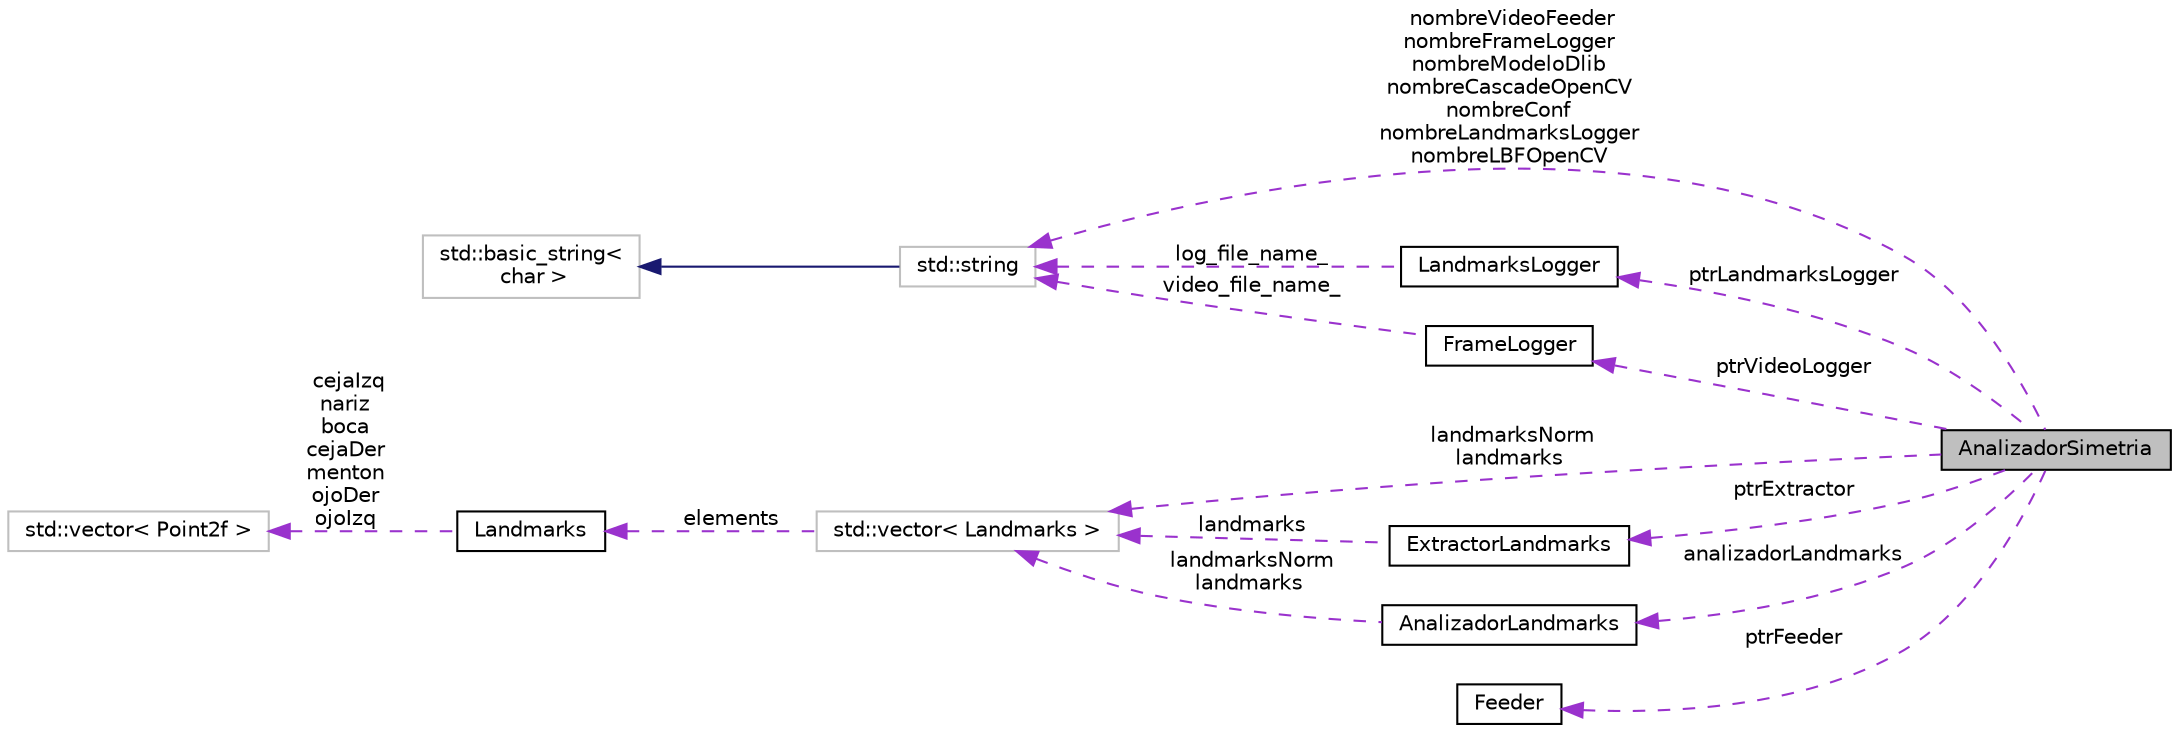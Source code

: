 digraph "AnalizadorSimetria"
{
 // LATEX_PDF_SIZE
  edge [fontname="Helvetica",fontsize="10",labelfontname="Helvetica",labelfontsize="10"];
  node [fontname="Helvetica",fontsize="10",shape=record];
  rankdir="LR";
  Node1 [label="AnalizadorSimetria",height=0.2,width=0.4,color="black", fillcolor="grey75", style="filled", fontcolor="black",tooltip="Clase principal del programa."];
  Node2 -> Node1 [dir="back",color="darkorchid3",fontsize="10",style="dashed",label=" ptrLandmarksLogger" ,fontname="Helvetica"];
  Node2 [label="LandmarksLogger",height=0.2,width=0.4,color="black", fillcolor="white", style="filled",URL="$class_landmarks_logger.html",tooltip="Clase para guardar los landmarks. Por defecto genera un video."];
  Node3 -> Node2 [dir="back",color="darkorchid3",fontsize="10",style="dashed",label=" log_file_name_" ,fontname="Helvetica"];
  Node3 [label="std::string",height=0.2,width=0.4,color="grey75", fillcolor="white", style="filled",tooltip="STL class."];
  Node4 -> Node3 [dir="back",color="midnightblue",fontsize="10",style="solid",fontname="Helvetica"];
  Node4 [label="std::basic_string\<\l char \>",height=0.2,width=0.4,color="grey75", fillcolor="white", style="filled",tooltip="STL class."];
  Node5 -> Node1 [dir="back",color="darkorchid3",fontsize="10",style="dashed",label=" ptrExtractor" ,fontname="Helvetica"];
  Node5 [label="ExtractorLandmarks",height=0.2,width=0.4,color="black", fillcolor="white", style="filled",URL="$class_extractor_landmarks.html",tooltip="Clase abstracta para extraer landmarks de un Mat."];
  Node6 -> Node5 [dir="back",color="darkorchid3",fontsize="10",style="dashed",label=" landmarks" ,fontname="Helvetica"];
  Node6 [label="std::vector\< Landmarks \>",height=0.2,width=0.4,color="grey75", fillcolor="white", style="filled",tooltip=" "];
  Node7 -> Node6 [dir="back",color="darkorchid3",fontsize="10",style="dashed",label=" elements" ,fontname="Helvetica"];
  Node7 [label="Landmarks",height=0.2,width=0.4,color="black", fillcolor="white", style="filled",URL="$struct_landmarks.html",tooltip="Estructura para almacenar los landmarks, discriminados segun rasgo facial."];
  Node8 -> Node7 [dir="back",color="darkorchid3",fontsize="10",style="dashed",label=" cejaIzq\nnariz\nboca\ncejaDer\nmenton\nojoDer\nojoIzq" ,fontname="Helvetica"];
  Node8 [label="std::vector\< Point2f \>",height=0.2,width=0.4,color="grey75", fillcolor="white", style="filled",tooltip=" "];
  Node6 -> Node1 [dir="back",color="darkorchid3",fontsize="10",style="dashed",label=" landmarksNorm\nlandmarks" ,fontname="Helvetica"];
  Node9 -> Node1 [dir="back",color="darkorchid3",fontsize="10",style="dashed",label=" ptrFeeder" ,fontname="Helvetica"];
  Node9 [label="Feeder",height=0.2,width=0.4,color="black", fillcolor="white", style="filled",URL="$class_feeder.html",tooltip="Clase abstracta para proveer obtener nuevos mats."];
  Node3 -> Node1 [dir="back",color="darkorchid3",fontsize="10",style="dashed",label=" nombreVideoFeeder\nnombreFrameLogger\nnombreModeloDlib\nnombreCascadeOpenCV\nnombreConf\nnombreLandmarksLogger\nnombreLBFOpenCV" ,fontname="Helvetica"];
  Node10 -> Node1 [dir="back",color="darkorchid3",fontsize="10",style="dashed",label=" analizadorLandmarks" ,fontname="Helvetica"];
  Node10 [label="AnalizadorLandmarks",height=0.2,width=0.4,color="black", fillcolor="white", style="filled",URL="$class_analizador_landmarks.html",tooltip="Clase que maneja los metodos para analizar los landmarks."];
  Node6 -> Node10 [dir="back",color="darkorchid3",fontsize="10",style="dashed",label=" landmarksNorm\nlandmarks" ,fontname="Helvetica"];
  Node11 -> Node1 [dir="back",color="darkorchid3",fontsize="10",style="dashed",label=" ptrVideoLogger" ,fontname="Helvetica"];
  Node11 [label="FrameLogger",height=0.2,width=0.4,color="black", fillcolor="white", style="filled",URL="$class_frame_logger.html",tooltip="Clase para guardar los frames. Por defecto genera un video."];
  Node3 -> Node11 [dir="back",color="darkorchid3",fontsize="10",style="dashed",label=" video_file_name_" ,fontname="Helvetica"];
}
